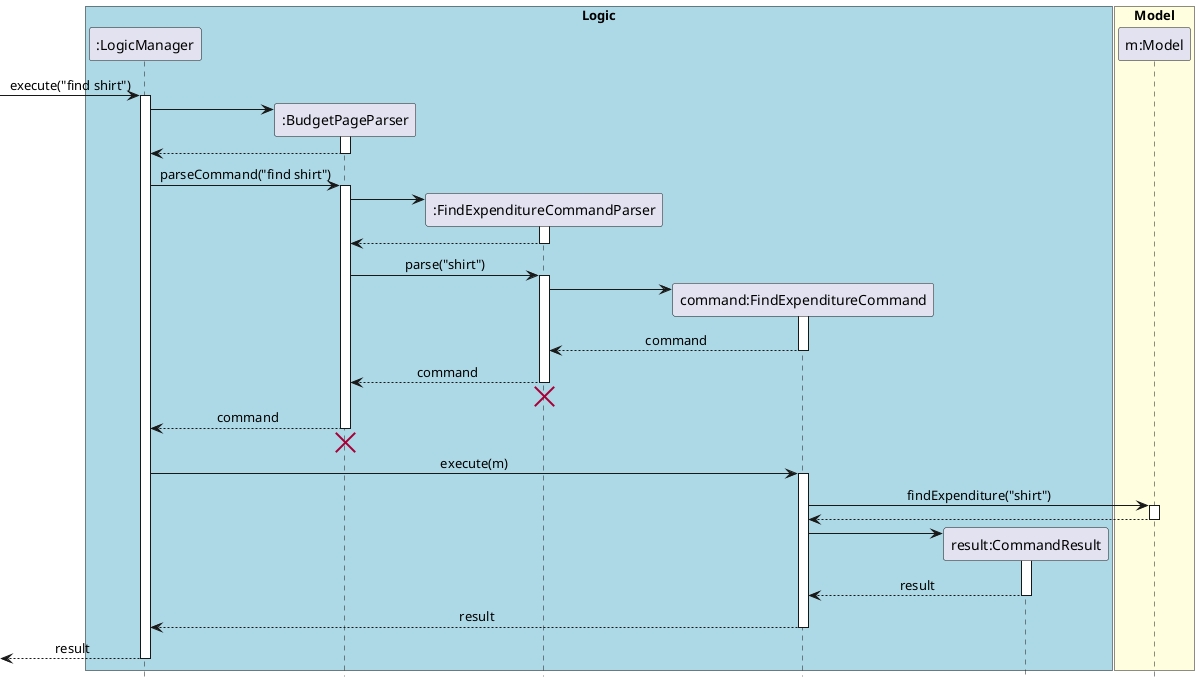 @startuml
hide footbox
skinparam Sequence {
    MessageAlign center
}
box "Logic" #LightBlue
participant ":LogicManager" as LM
participant ":BudgetPageParser" as BPP
participant ":FindExpenditureCommandParser" as FECP
participant "command:FindExpenditureCommand" as FEC
participant "result:CommandResult" as CR
end box

box "Model" #LightYellow
participant "m:Model" as M
end box

[-> LM : execute("find shirt")
activate LM

create BPP
LM -> BPP
activate BPP
LM <-- BPP
deactivate BPP

LM -> BPP : parseCommand("find shirt")
activate BPP

create FECP
BPP -> FECP
activate FECP
BPP <-- FECP
deactivate FECP

BPP -> FECP : parse("shirt")
activate FECP

create FEC
FECP -> FEC
activate FEC
FECP <-- FEC : command
deactivate FEC

BPP <-- FECP : command
deactivate FECP
BPP <-[hidden]- FECP
destroy FECP


LM <-- BPP : command
deactivate BPP
LM <-[hidden]- BPP
destroy BPP

LM -> FEC : execute(m)
activate FEC
FEC -> M : findExpenditure("shirt")
activate M
FEC <-- M
deactivate M

create CR
FEC -> CR
activate CR
FEC <-- CR : result
deactivate CR

LM <-- FEC : result
deactivate FEC

[<-- LM: result
deactivate LM

@enduml
